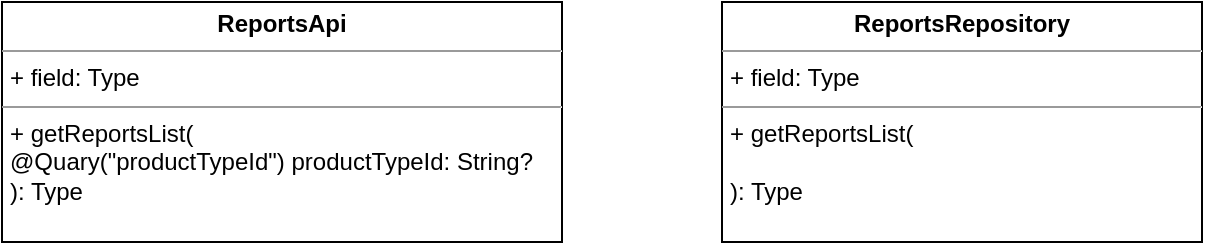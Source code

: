 <mxfile version="15.8.7" type="github">
  <diagram id="2JlTt_QMxGIkWlsBLjBX" name="Page-1">
    <mxGraphModel dx="677" dy="347" grid="1" gridSize="10" guides="1" tooltips="1" connect="1" arrows="1" fold="1" page="1" pageScale="1" pageWidth="850" pageHeight="1100" math="0" shadow="0">
      <root>
        <mxCell id="0" />
        <mxCell id="1" parent="0" />
        <mxCell id="2LCxeQ9Jwy_XSwwDvXCy-1" value="&lt;p style=&quot;margin: 0px ; margin-top: 4px ; text-align: center&quot;&gt;&lt;b&gt;ReportsApi&lt;/b&gt;&lt;/p&gt;&lt;hr size=&quot;1&quot;&gt;&lt;p style=&quot;margin: 0px ; margin-left: 4px&quot;&gt;+ field: Type&lt;/p&gt;&lt;hr size=&quot;1&quot;&gt;&lt;p style=&quot;margin: 0px ; margin-left: 4px&quot;&gt;+ getReportsList(&lt;/p&gt;&lt;p style=&quot;margin: 0px ; margin-left: 4px&quot;&gt;@Quary(&quot;productTypeId&quot;) productTypeId: String?&lt;br&gt;&lt;/p&gt;&lt;p style=&quot;margin: 0px ; margin-left: 4px&quot;&gt;): Type&lt;/p&gt;" style="verticalAlign=top;align=left;overflow=fill;fontSize=12;fontFamily=Helvetica;html=1;" vertex="1" parent="1">
          <mxGeometry x="80" y="160" width="280" height="120" as="geometry" />
        </mxCell>
        <mxCell id="2LCxeQ9Jwy_XSwwDvXCy-2" value="&lt;p style=&quot;margin: 0px ; margin-top: 4px ; text-align: center&quot;&gt;&lt;b&gt;ReportsRepository&lt;/b&gt;&lt;/p&gt;&lt;hr size=&quot;1&quot;&gt;&lt;p style=&quot;margin: 0px ; margin-left: 4px&quot;&gt;+ field: Type&lt;/p&gt;&lt;hr size=&quot;1&quot;&gt;&lt;p style=&quot;margin: 0px ; margin-left: 4px&quot;&gt;+ getReportsList(&lt;/p&gt;&lt;p style=&quot;margin: 0px ; margin-left: 4px&quot;&gt;&lt;br&gt;&lt;/p&gt;&lt;p style=&quot;margin: 0px ; margin-left: 4px&quot;&gt;): Type&lt;/p&gt;" style="verticalAlign=top;align=left;overflow=fill;fontSize=12;fontFamily=Helvetica;html=1;" vertex="1" parent="1">
          <mxGeometry x="440" y="160" width="240" height="120" as="geometry" />
        </mxCell>
      </root>
    </mxGraphModel>
  </diagram>
</mxfile>
